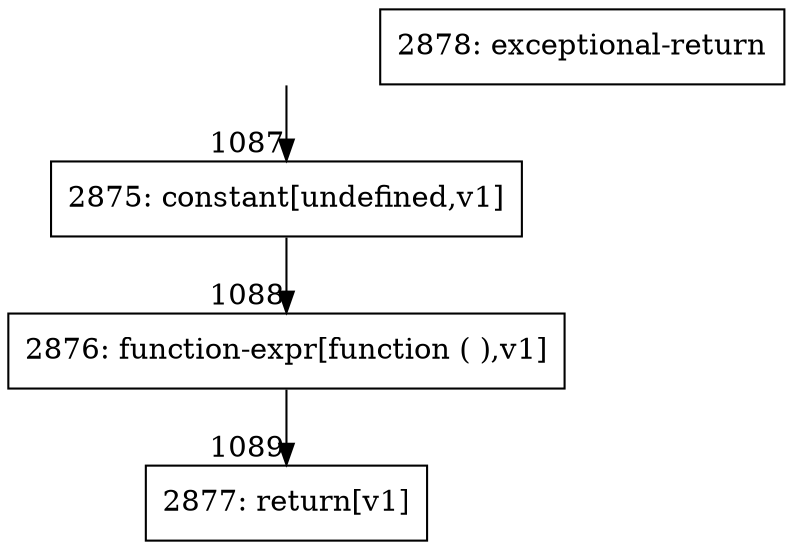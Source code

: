 digraph {
rankdir="TD"
BB_entry90[shape=none,label=""];
BB_entry90 -> BB1087 [tailport=s, headport=n, headlabel="    1087"]
BB1087 [shape=record label="{2875: constant[undefined,v1]}" ] 
BB1087 -> BB1088 [tailport=s, headport=n, headlabel="      1088"]
BB1088 [shape=record label="{2876: function-expr[function ( ),v1]}" ] 
BB1088 -> BB1089 [tailport=s, headport=n, headlabel="      1089"]
BB1089 [shape=record label="{2877: return[v1]}" ] 
BB1090 [shape=record label="{2878: exceptional-return}" ] 
//#$~ 863
}
